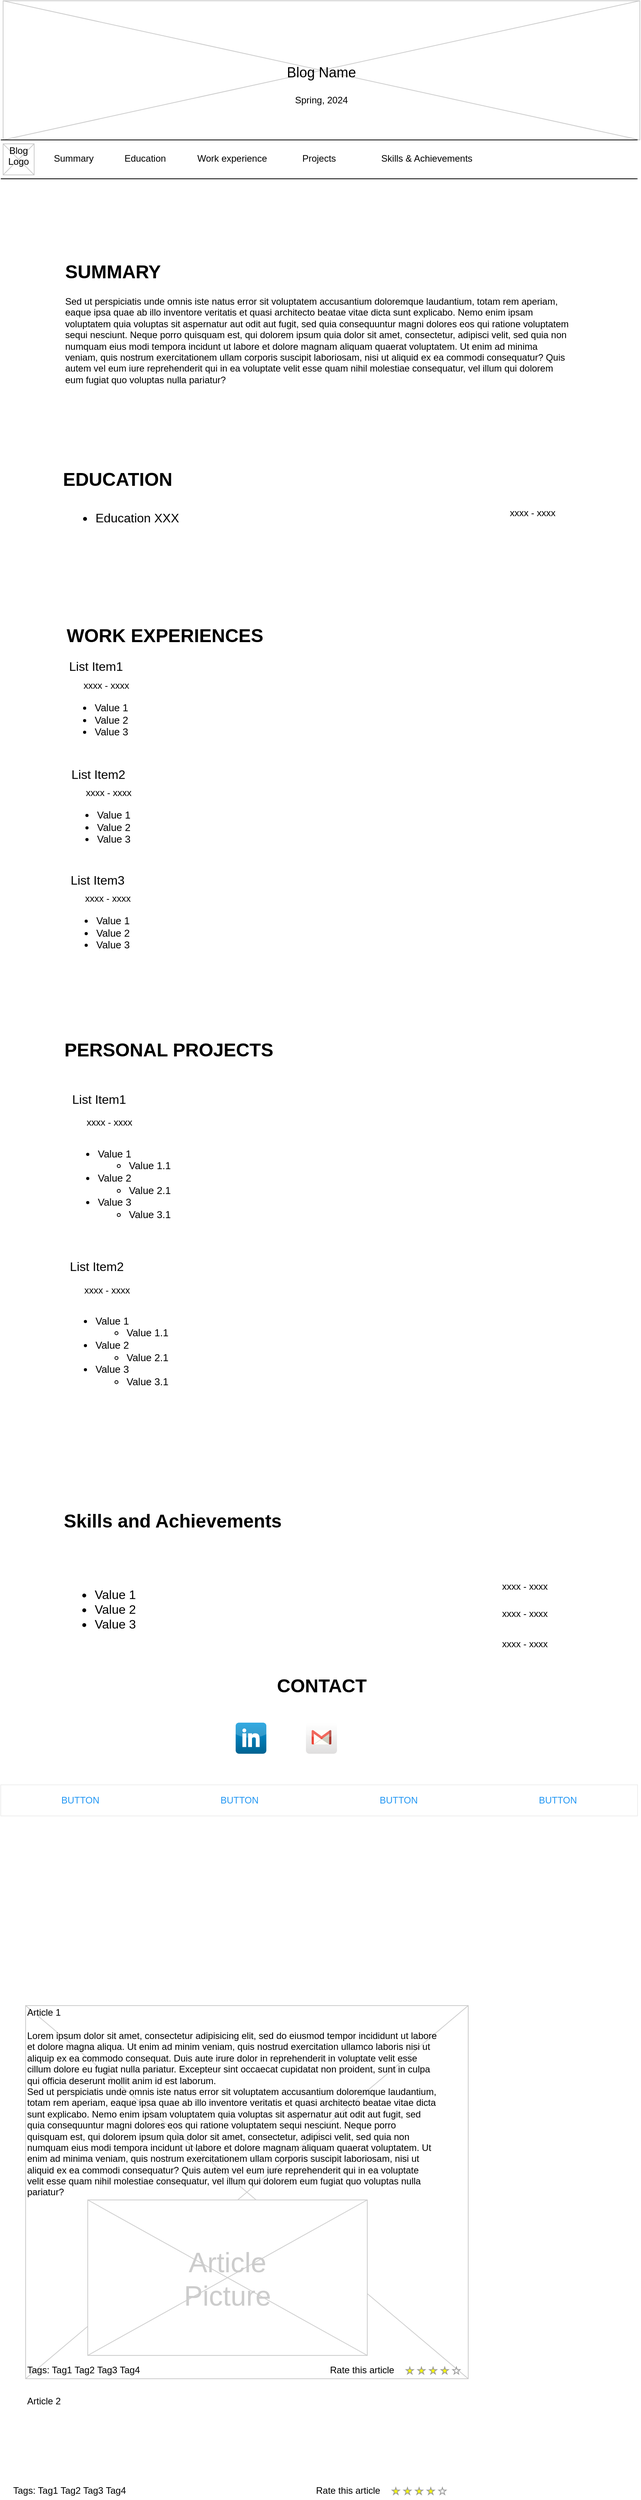 <mxfile version="22.1.5" type="device">
  <diagram name="Page-1" id="f1b7ffb7-ca1e-a977-7cf5-a751b3c06c05">
    <mxGraphModel dx="2390" dy="2469" grid="1" gridSize="10" guides="1" tooltips="1" connect="1" arrows="1" fold="1" page="1" pageScale="1" pageWidth="826" pageHeight="1169" background="none" math="0" shadow="0">
      <root>
        <mxCell id="0" />
        <mxCell id="1" parent="0" />
        <mxCell id="iEEB0pDzUWPU5OFboOjR-75" value="" style="verticalLabelPosition=bottom;verticalAlign=top;strokeWidth=1;shape=mxgraph.mockup.graphics.iconGrid;strokeColor=#CCCCCC;gridSize=1,1;" parent="1" vertex="1">
          <mxGeometry x="3" y="-1169" width="820" height="179" as="geometry" />
        </mxCell>
        <mxCell id="13" value="" style="verticalLabelPosition=bottom;verticalAlign=top;strokeWidth=1;shape=mxgraph.mockup.graphics.iconGrid;strokeColor=#CCCCCC;gridSize=1,1;" parent="1" vertex="1">
          <mxGeometry x="32" y="1410" width="570" height="480" as="geometry" />
        </mxCell>
        <mxCell id="3" value="" style="line;strokeWidth=1" parent="1" vertex="1">
          <mxGeometry y="-995" width="820" height="10" as="geometry" />
        </mxCell>
        <mxCell id="4" value="" style="line;strokeWidth=1" parent="1" vertex="1">
          <mxGeometry y="-945" width="820" height="10" as="geometry" />
        </mxCell>
        <mxCell id="5" value="Summary" style="text;spacingTop=-5;align=center;" parent="1" vertex="1">
          <mxGeometry x="68" y="-975" width="52" height="20" as="geometry" />
        </mxCell>
        <mxCell id="8" value="Article 1" style="text;spacingTop=-5;" parent="1" vertex="1">
          <mxGeometry x="32" y="1410" width="30" height="20" as="geometry" />
        </mxCell>
        <mxCell id="9" value="Lorem ipsum dolor sit amet, consectetur adipisicing elit, sed do eiusmod tempor incididunt ut labore et dolore magna aliqua. Ut enim ad minim veniam, quis nostrud exercitation ullamco laboris nisi ut aliquip ex ea commodo consequat. Duis aute irure dolor in reprehenderit in voluptate velit esse cillum dolore eu fugiat nulla pariatur. Excepteur sint occaecat cupidatat non proident, sunt in culpa qui officia deserunt mollit anim id est laborum.&#xa;Sed ut perspiciatis unde omnis iste natus error sit voluptatem accusantium doloremque laudantium, totam rem aperiam, eaque ipsa quae ab illo inventore veritatis et quasi architecto beatae vitae dicta sunt explicabo. Nemo enim ipsam voluptatem quia voluptas sit aspernatur aut odit aut fugit, sed quia consequuntur magni dolores eos qui ratione voluptatem sequi nesciunt. Neque porro quisquam est, qui dolorem ipsum quia dolor sit amet, consectetur, adipisci velit, sed quia non numquam eius modi tempora incidunt ut labore et dolore magnam aliquam quaerat voluptatem. Ut enim ad minima veniam, quis nostrum exercitationem ullam corporis suscipit laboriosam, nisi ut aliquid ex ea commodi consequatur? Quis autem vel eum iure reprehenderit qui in ea voluptate velit esse quam nihil molestiae consequatur, vel illum qui dolorem eum fugiat quo voluptas nulla pariatur?" style="text;spacingTop=-5;whiteSpace=wrap;align=left" parent="1" vertex="1">
          <mxGeometry x="32" y="1440" width="530" height="250" as="geometry" />
        </mxCell>
        <mxCell id="11" value="Spring, 2024" style="text;spacingTop=-5;" parent="1" vertex="1">
          <mxGeometry x="377" y="-1050" width="72" height="20" as="geometry" />
        </mxCell>
        <mxCell id="20" value="" style="verticalLabelPosition=bottom;verticalAlign=top;strokeWidth=1;shape=mxgraph.mockup.graphics.iconGrid;strokeColor=#CCCCCC;gridSize=1,1;" parent="1" vertex="1">
          <mxGeometry x="3" y="-985" width="40" height="40" as="geometry" />
        </mxCell>
        <mxCell id="21" value="Blog &#xa;Logo" style="text;spacingTop=-5;align=center" parent="1" vertex="1">
          <mxGeometry x="3" y="-985" width="40" height="40" as="geometry" />
        </mxCell>
        <mxCell id="25" value="" style="verticalLabelPosition=bottom;verticalAlign=top;strokeWidth=1;shape=mxgraph.mockup.graphics.iconGrid;strokeColor=#CCCCCC;gridSize=1,1;" parent="1" vertex="1">
          <mxGeometry x="112" y="1660" width="360" height="200" as="geometry" />
        </mxCell>
        <mxCell id="26" value="Article&#xa;Picture" style="text;spacingTop=-5;align=center;verticalAlign=middle;fontSize=36;fontColor=#CCCCCC" parent="1" vertex="1">
          <mxGeometry x="112" y="1660" width="360" height="200" as="geometry" />
        </mxCell>
        <mxCell id="28" value="Article 2" style="text;spacingTop=-5;" parent="1" vertex="1">
          <mxGeometry x="32" y="1910" width="30" height="20" as="geometry" />
        </mxCell>
        <mxCell id="37" value="" style="verticalLabelPosition=bottom;verticalAlign=top;strokeWidth=1;shape=mxgraph.mockup.misc.rating;strokeColor=#999999;fillColor=#ffff00;emptyFillColor=#ffffff;grade=4;ratingScale=5;ratingStyle=star;" parent="1" vertex="1">
          <mxGeometry x="522" y="1875.0" width="77.5" height="10" as="geometry" />
        </mxCell>
        <mxCell id="38" value="Rate this article" style="text;spacingTop=-5;" parent="1" vertex="1">
          <mxGeometry x="422.0" y="1870" width="30" height="20" as="geometry" />
        </mxCell>
        <mxCell id="41" value="" style="verticalLabelPosition=bottom;verticalAlign=top;strokeWidth=1;shape=mxgraph.mockup.misc.rating;strokeColor=#999999;fillColor=#ffff00;emptyFillColor=#ffffff;grade=4;ratingScale=5;ratingStyle=star;" parent="1" vertex="1">
          <mxGeometry x="504.0" y="2030" width="77.5" height="10" as="geometry" />
        </mxCell>
        <mxCell id="42" value="Rate this article" style="text;spacingTop=-5;" parent="1" vertex="1">
          <mxGeometry x="404.0" y="2025" width="30" height="20" as="geometry" />
        </mxCell>
        <mxCell id="47" value="Tags: Tag1 Tag2 Tag3 Tag4" style="text;spacingTop=-5;" parent="1" vertex="1">
          <mxGeometry x="32" y="1870.0" width="210" height="20" as="geometry" />
        </mxCell>
        <mxCell id="48" value="Tags: Tag1 Tag2 Tag3 Tag4" style="text;spacingTop=-5;" parent="1" vertex="1">
          <mxGeometry x="14" y="2025" width="210" height="20" as="geometry" />
        </mxCell>
        <mxCell id="iEEB0pDzUWPU5OFboOjR-80" value="Blog Name" style="text;spacingTop=-5;fontSize=18;fontStyle=0;align=center;" parent="1" vertex="1">
          <mxGeometry x="298" y="-1089.5" width="230" height="20" as="geometry" />
        </mxCell>
        <mxCell id="iEEB0pDzUWPU5OFboOjR-82" value="Education" style="text;spacingTop=-5;align=center;" parent="1" vertex="1">
          <mxGeometry x="160" y="-975" width="52" height="20" as="geometry" />
        </mxCell>
        <mxCell id="iEEB0pDzUWPU5OFboOjR-83" value="Work experience" style="text;spacingTop=-5;align=center;" parent="1" vertex="1">
          <mxGeometry x="254" y="-975" width="88" height="20" as="geometry" />
        </mxCell>
        <mxCell id="iEEB0pDzUWPU5OFboOjR-84" value="Projects" style="text;spacingTop=-5;align=center;" parent="1" vertex="1">
          <mxGeometry x="384" y="-975" width="52" height="20" as="geometry" />
        </mxCell>
        <mxCell id="iEEB0pDzUWPU5OFboOjR-85" value="Skills &amp; Achievements" style="text;spacingTop=-5;align=center;" parent="1" vertex="1">
          <mxGeometry x="487.75" y="-975" width="122" height="20" as="geometry" />
        </mxCell>
        <mxCell id="iEEB0pDzUWPU5OFboOjR-92" value="&lt;h1&gt;SUMMARY&lt;/h1&gt;&lt;p&gt;Sed ut perspiciatis unde omnis iste natus error sit voluptatem accusantium doloremque laudantium, totam rem aperiam, eaque ipsa quae ab illo inventore veritatis et quasi architecto beatae vitae dicta sunt explicabo. Nemo enim ipsam voluptatem quia voluptas sit aspernatur aut odit aut fugit, sed quia consequuntur magni dolores eos qui ratione voluptatem sequi nesciunt. Neque porro quisquam est, qui dolorem ipsum quia dolor sit amet, consectetur, adipisci velit, sed quia non numquam eius modi tempora incidunt ut labore et dolore magnam aliquam quaerat voluptatem. Ut enim ad minima veniam, quis nostrum exercitationem ullam corporis suscipit laboriosam, nisi ut aliquid ex ea commodi consequatur? Quis autem vel eum iure reprehenderit qui in ea voluptate velit esse quam nihil molestiae consequatur, vel illum qui dolorem eum fugiat quo voluptas nulla pariatur?&lt;br&gt;&lt;/p&gt;" style="text;html=1;strokeColor=none;fillColor=none;spacing=5;spacingTop=-20;whiteSpace=wrap;overflow=hidden;rounded=0;" parent="1" vertex="1">
          <mxGeometry x="78" y="-840" width="660" height="200" as="geometry" />
        </mxCell>
        <mxCell id="iEEB0pDzUWPU5OFboOjR-126" value="" style="group" parent="1" vertex="1" connectable="0">
          <mxGeometry x="80" y="-570" width="720" height="80.001" as="geometry" />
        </mxCell>
        <mxCell id="iEEB0pDzUWPU5OFboOjR-88" value="EDUCATION" style="text;strokeColor=none;fillColor=none;html=1;fontSize=24;fontStyle=1;verticalAlign=middle;align=center;" parent="iEEB0pDzUWPU5OFboOjR-126" vertex="1">
          <mxGeometry width="140" height="33.86" as="geometry" />
        </mxCell>
        <mxCell id="iEEB0pDzUWPU5OFboOjR-90" value="&lt;ul style=&quot;font-size: 16px;&quot;&gt;&lt;li&gt;Education XXX&lt;/li&gt;&lt;/ul&gt;" style="text;strokeColor=none;fillColor=none;html=1;whiteSpace=wrap;verticalAlign=middle;overflow=hidden;" parent="iEEB0pDzUWPU5OFboOjR-126" vertex="1">
          <mxGeometry y="37.672" width="720" height="42.328" as="geometry" />
        </mxCell>
        <mxCell id="YBDJlbpEpYIo4QEF9m6U-58" value="xxxx - xxxx" style="text;html=1;strokeColor=none;fillColor=none;align=center;verticalAlign=middle;whiteSpace=wrap;rounded=0;" vertex="1" parent="iEEB0pDzUWPU5OFboOjR-126">
          <mxGeometry x="570.001" y="40.755" width="69.844" height="39.246" as="geometry" />
        </mxCell>
        <mxCell id="iEEB0pDzUWPU5OFboOjR-127" value="" style="group" parent="1" vertex="1" connectable="0">
          <mxGeometry x="79" y="-371" width="453" height="440" as="geometry" />
        </mxCell>
        <mxCell id="iEEB0pDzUWPU5OFboOjR-91" value="WORK EXPERIENCES" style="text;strokeColor=none;fillColor=none;html=1;fontSize=24;fontStyle=1;verticalAlign=middle;align=center;" parent="iEEB0pDzUWPU5OFboOjR-127" vertex="1">
          <mxGeometry x="3" width="257" height="38.94" as="geometry" />
        </mxCell>
        <mxCell id="iEEB0pDzUWPU5OFboOjR-97" value="" style="group" parent="iEEB0pDzUWPU5OFboOjR-127" vertex="1" connectable="0">
          <mxGeometry x="3" y="177.168" width="450" height="126.549" as="geometry" />
        </mxCell>
        <mxCell id="iEEB0pDzUWPU5OFboOjR-93" value="&lt;ul style=&quot;font-size: 13px;&quot;&gt;&lt;li&gt;Value 1&lt;/li&gt;&lt;li&gt;Value 2&lt;/li&gt;&lt;li&gt;Value 3&lt;/li&gt;&lt;/ul&gt;" style="text;strokeColor=none;fillColor=none;html=1;whiteSpace=wrap;verticalAlign=middle;overflow=hidden;" parent="iEEB0pDzUWPU5OFboOjR-97" vertex="1">
          <mxGeometry y="48.673" width="450" height="77.876" as="geometry" />
        </mxCell>
        <mxCell id="iEEB0pDzUWPU5OFboOjR-94" value="&lt;font style=&quot;font-size: 16px;&quot;&gt;List Item2&lt;/font&gt;" style="text;strokeColor=none;fillColor=none;align=left;verticalAlign=middle;spacingLeft=4;spacingRight=4;overflow=hidden;points=[[0,0.5],[1,0.5]];portConstraint=eastwest;rotatable=0;whiteSpace=wrap;html=1;" parent="iEEB0pDzUWPU5OFboOjR-97" vertex="1">
          <mxGeometry x="3" width="145" height="38.938" as="geometry" />
        </mxCell>
        <mxCell id="iEEB0pDzUWPU5OFboOjR-96" value="xxxx - xxxx" style="text;html=1;strokeColor=none;fillColor=none;align=center;verticalAlign=middle;whiteSpace=wrap;rounded=0;" parent="iEEB0pDzUWPU5OFboOjR-97" vertex="1">
          <mxGeometry x="22" y="29.204" width="70" height="29.204" as="geometry" />
        </mxCell>
        <mxCell id="iEEB0pDzUWPU5OFboOjR-98" value="" style="group" parent="iEEB0pDzUWPU5OFboOjR-127" vertex="1" connectable="0">
          <mxGeometry y="38.938" width="450" height="126.549" as="geometry" />
        </mxCell>
        <mxCell id="iEEB0pDzUWPU5OFboOjR-99" value="&lt;ul style=&quot;font-size: 13px;&quot;&gt;&lt;li&gt;Value 1&lt;/li&gt;&lt;li&gt;Value 2&lt;/li&gt;&lt;li&gt;Value 3&lt;/li&gt;&lt;/ul&gt;" style="text;strokeColor=none;fillColor=none;html=1;whiteSpace=wrap;verticalAlign=middle;overflow=hidden;" parent="iEEB0pDzUWPU5OFboOjR-98" vertex="1">
          <mxGeometry y="48.673" width="450" height="77.876" as="geometry" />
        </mxCell>
        <mxCell id="iEEB0pDzUWPU5OFboOjR-100" value="&lt;font style=&quot;font-size: 16px;&quot;&gt;List Item1&lt;/font&gt;" style="text;strokeColor=none;fillColor=none;align=left;verticalAlign=middle;spacingLeft=4;spacingRight=4;overflow=hidden;points=[[0,0.5],[1,0.5]];portConstraint=eastwest;rotatable=0;whiteSpace=wrap;html=1;" parent="iEEB0pDzUWPU5OFboOjR-98" vertex="1">
          <mxGeometry x="3" width="145" height="38.938" as="geometry" />
        </mxCell>
        <mxCell id="iEEB0pDzUWPU5OFboOjR-101" value="xxxx - xxxx" style="text;html=1;strokeColor=none;fillColor=none;align=center;verticalAlign=middle;whiteSpace=wrap;rounded=0;" parent="iEEB0pDzUWPU5OFboOjR-98" vertex="1">
          <mxGeometry x="22" y="29.204" width="70" height="29.204" as="geometry" />
        </mxCell>
        <mxCell id="iEEB0pDzUWPU5OFboOjR-102" value="" style="group" parent="iEEB0pDzUWPU5OFboOjR-127" vertex="1" connectable="0">
          <mxGeometry x="2" y="313.451" width="450" height="126.549" as="geometry" />
        </mxCell>
        <mxCell id="iEEB0pDzUWPU5OFboOjR-103" value="&lt;ul style=&quot;font-size: 13px;&quot;&gt;&lt;li&gt;Value 1&lt;/li&gt;&lt;li&gt;Value 2&lt;/li&gt;&lt;li&gt;Value 3&lt;/li&gt;&lt;/ul&gt;" style="text;strokeColor=none;fillColor=none;html=1;whiteSpace=wrap;verticalAlign=middle;overflow=hidden;" parent="iEEB0pDzUWPU5OFboOjR-102" vertex="1">
          <mxGeometry y="48.673" width="450" height="77.876" as="geometry" />
        </mxCell>
        <mxCell id="iEEB0pDzUWPU5OFboOjR-104" value="&lt;font style=&quot;font-size: 16px;&quot;&gt;List Item3&lt;/font&gt;" style="text;strokeColor=none;fillColor=none;align=left;verticalAlign=middle;spacingLeft=4;spacingRight=4;overflow=hidden;points=[[0,0.5],[1,0.5]];portConstraint=eastwest;rotatable=0;whiteSpace=wrap;html=1;" parent="iEEB0pDzUWPU5OFboOjR-102" vertex="1">
          <mxGeometry x="3" width="145" height="38.938" as="geometry" />
        </mxCell>
        <mxCell id="iEEB0pDzUWPU5OFboOjR-105" value="xxxx - xxxx" style="text;html=1;strokeColor=none;fillColor=none;align=center;verticalAlign=middle;whiteSpace=wrap;rounded=0;" parent="iEEB0pDzUWPU5OFboOjR-102" vertex="1">
          <mxGeometry x="22" y="29.204" width="70" height="29.204" as="geometry" />
        </mxCell>
        <mxCell id="iEEB0pDzUWPU5OFboOjR-128" value="" style="group" parent="1" vertex="1" connectable="0">
          <mxGeometry x="80" y="161" width="452" height="480" as="geometry" />
        </mxCell>
        <mxCell id="iEEB0pDzUWPU5OFboOjR-108" value="PERSONAL PROJECTS" style="text;strokeColor=none;fillColor=none;html=1;fontSize=24;fontStyle=1;verticalAlign=middle;align=center;" parent="iEEB0pDzUWPU5OFboOjR-128" vertex="1">
          <mxGeometry x="2" width="268" height="39.18" as="geometry" />
        </mxCell>
        <mxCell id="iEEB0pDzUWPU5OFboOjR-113" value="" style="group" parent="iEEB0pDzUWPU5OFboOjR-128" vertex="1" connectable="0">
          <mxGeometry x="3" y="58.776" width="449" height="205.714" as="geometry" />
        </mxCell>
        <mxCell id="iEEB0pDzUWPU5OFboOjR-114" value="&lt;ul style=&quot;font-size: 13px;&quot;&gt;&lt;li&gt;Value 1&lt;/li&gt;&lt;ul&gt;&lt;li&gt;Value 1.1&lt;/li&gt;&lt;/ul&gt;&lt;li&gt;Value 2&lt;/li&gt;&lt;ul&gt;&lt;li&gt;Value 2.1&lt;/li&gt;&lt;/ul&gt;&lt;li&gt;Value 3&lt;/li&gt;&lt;ul&gt;&lt;li&gt;Value 3.1&lt;/li&gt;&lt;/ul&gt;&lt;/ul&gt;" style="text;strokeColor=none;fillColor=none;html=1;whiteSpace=wrap;verticalAlign=middle;overflow=hidden;" parent="iEEB0pDzUWPU5OFboOjR-113" vertex="1">
          <mxGeometry y="60.504" width="449" height="145.21" as="geometry" />
        </mxCell>
        <mxCell id="iEEB0pDzUWPU5OFboOjR-115" value="&lt;font style=&quot;font-size: 16px;&quot;&gt;List Item1&lt;/font&gt;" style="text;strokeColor=none;fillColor=none;align=left;verticalAlign=middle;spacingLeft=4;spacingRight=4;overflow=hidden;points=[[0,0.5],[1,0.5]];portConstraint=eastwest;rotatable=0;whiteSpace=wrap;html=1;" parent="iEEB0pDzUWPU5OFboOjR-113" vertex="1">
          <mxGeometry x="2.993" width="144.678" height="48.403" as="geometry" />
        </mxCell>
        <mxCell id="iEEB0pDzUWPU5OFboOjR-116" value="xxxx - xxxx" style="text;html=1;strokeColor=none;fillColor=none;align=center;verticalAlign=middle;whiteSpace=wrap;rounded=0;" parent="iEEB0pDzUWPU5OFboOjR-113" vertex="1">
          <mxGeometry x="21.951" y="36.303" width="69.844" height="36.303" as="geometry" />
        </mxCell>
        <mxCell id="iEEB0pDzUWPU5OFboOjR-121" value="" style="group" parent="iEEB0pDzUWPU5OFboOjR-128" vertex="1" connectable="0">
          <mxGeometry y="274.286" width="449" height="205.714" as="geometry" />
        </mxCell>
        <mxCell id="iEEB0pDzUWPU5OFboOjR-122" value="&lt;ul style=&quot;font-size: 13px;&quot;&gt;&lt;li&gt;Value 1&lt;/li&gt;&lt;ul&gt;&lt;li&gt;Value 1.1&lt;/li&gt;&lt;/ul&gt;&lt;li&gt;Value 2&lt;/li&gt;&lt;ul&gt;&lt;li&gt;Value 2.1&lt;/li&gt;&lt;/ul&gt;&lt;li&gt;Value 3&lt;/li&gt;&lt;ul&gt;&lt;li&gt;Value 3.1&lt;/li&gt;&lt;/ul&gt;&lt;/ul&gt;" style="text;strokeColor=none;fillColor=none;html=1;whiteSpace=wrap;verticalAlign=middle;overflow=hidden;" parent="iEEB0pDzUWPU5OFboOjR-121" vertex="1">
          <mxGeometry y="60.504" width="449" height="145.21" as="geometry" />
        </mxCell>
        <mxCell id="iEEB0pDzUWPU5OFboOjR-123" value="&lt;font style=&quot;font-size: 16px;&quot;&gt;List Item2&lt;/font&gt;" style="text;strokeColor=none;fillColor=none;align=left;verticalAlign=middle;spacingLeft=4;spacingRight=4;overflow=hidden;points=[[0,0.5],[1,0.5]];portConstraint=eastwest;rotatable=0;whiteSpace=wrap;html=1;" parent="iEEB0pDzUWPU5OFboOjR-121" vertex="1">
          <mxGeometry x="2.993" width="144.678" height="48.403" as="geometry" />
        </mxCell>
        <mxCell id="iEEB0pDzUWPU5OFboOjR-124" value="xxxx - xxxx" style="text;html=1;strokeColor=none;fillColor=none;align=center;verticalAlign=middle;whiteSpace=wrap;rounded=0;" parent="iEEB0pDzUWPU5OFboOjR-121" vertex="1">
          <mxGeometry x="21.951" y="36.303" width="69.844" height="36.303" as="geometry" />
        </mxCell>
        <mxCell id="iEEB0pDzUWPU5OFboOjR-131" value="" style="group" parent="1" vertex="1" connectable="0">
          <mxGeometry x="79" y="765" width="639" height="200" as="geometry" />
        </mxCell>
        <mxCell id="iEEB0pDzUWPU5OFboOjR-125" value="Skills and Achievements" style="text;strokeColor=none;fillColor=none;html=1;fontSize=24;fontStyle=1;verticalAlign=middle;align=center;" parent="iEEB0pDzUWPU5OFboOjR-131" vertex="1">
          <mxGeometry x="1" width="282" height="43.243" as="geometry" />
        </mxCell>
        <mxCell id="iEEB0pDzUWPU5OFboOjR-130" value="&lt;ul style=&quot;font-size: 16px;&quot;&gt;&lt;li&gt;Value 1&lt;/li&gt;&lt;li&gt;Value 2&lt;/li&gt;&lt;li&gt;Value 3&lt;/li&gt;&lt;/ul&gt;" style="text;strokeColor=none;fillColor=none;html=1;whiteSpace=wrap;verticalAlign=middle;overflow=hidden;" parent="iEEB0pDzUWPU5OFboOjR-131" vertex="1">
          <mxGeometry y="70.27" width="220" height="129.73" as="geometry" />
        </mxCell>
        <mxCell id="iEEB0pDzUWPU5OFboOjR-133" value="xxxx - xxxx" style="text;html=1;strokeColor=none;fillColor=none;align=center;verticalAlign=middle;whiteSpace=wrap;rounded=0;" parent="iEEB0pDzUWPU5OFboOjR-131" vertex="1">
          <mxGeometry x="561.001" y="86.485" width="69.844" height="39.246" as="geometry" />
        </mxCell>
        <mxCell id="iEEB0pDzUWPU5OFboOjR-134" value="xxxx - xxxx" style="text;html=1;strokeColor=none;fillColor=none;align=center;verticalAlign=middle;whiteSpace=wrap;rounded=0;" parent="iEEB0pDzUWPU5OFboOjR-131" vertex="1">
          <mxGeometry x="561.001" y="121.512" width="69.844" height="39.246" as="geometry" />
        </mxCell>
        <mxCell id="iEEB0pDzUWPU5OFboOjR-135" value="xxxx - xxxx" style="text;html=1;strokeColor=none;fillColor=none;align=center;verticalAlign=middle;whiteSpace=wrap;rounded=0;" parent="iEEB0pDzUWPU5OFboOjR-131" vertex="1">
          <mxGeometry x="561.001" y="160.755" width="69.844" height="39.246" as="geometry" />
        </mxCell>
        <mxCell id="iEEB0pDzUWPU5OFboOjR-142" value="" style="shape=rect;fillColor=#ffffff;strokeColor=#eeeeee;shadow=0;" parent="1" vertex="1">
          <mxGeometry y="1126" width="820" height="40" as="geometry" />
        </mxCell>
        <mxCell id="iEEB0pDzUWPU5OFboOjR-143" value="BUTTON" style="shape=rect;strokeColor=none;fillColor=none;fontSize=12;fontColor=#2196F3;dashed=0;whiteSpace=wrap;html=1;" parent="iEEB0pDzUWPU5OFboOjR-142" vertex="1">
          <mxGeometry width="205.0" height="40" as="geometry" />
        </mxCell>
        <mxCell id="iEEB0pDzUWPU5OFboOjR-144" value="BUTTON" style="shape=rect;strokeColor=none;fillColor=none;fontSize=12;fontColor=#2196F3;dashed=0;whiteSpace=wrap;html=1;" parent="iEEB0pDzUWPU5OFboOjR-142" vertex="1">
          <mxGeometry x="205.0" width="205.0" height="40" as="geometry" />
        </mxCell>
        <mxCell id="iEEB0pDzUWPU5OFboOjR-145" value="BUTTON" style="shape=rect;strokeColor=none;fillColor=none;fontSize=12;fontColor=#2196F3;dashed=0;whiteSpace=wrap;html=1;" parent="iEEB0pDzUWPU5OFboOjR-142" vertex="1">
          <mxGeometry x="410.0" width="205.0" height="40" as="geometry" />
        </mxCell>
        <mxCell id="iEEB0pDzUWPU5OFboOjR-146" value="BUTTON" style="shape=rect;strokeColor=none;fillColor=none;fontSize=12;fontColor=#2196F3;dashed=0;whiteSpace=wrap;html=1;" parent="iEEB0pDzUWPU5OFboOjR-142" vertex="1">
          <mxGeometry x="615" width="205.0" height="40" as="geometry" />
        </mxCell>
        <mxCell id="YBDJlbpEpYIo4QEF9m6U-48" value="" style="dashed=0;outlineConnect=0;html=1;align=center;labelPosition=center;verticalLabelPosition=bottom;verticalAlign=top;shape=mxgraph.webicons.linkedin;fillColor=#0095DB;gradientColor=#006391" vertex="1" parent="1">
          <mxGeometry x="302.5" y="1046" width="39.5" height="40" as="geometry" />
        </mxCell>
        <mxCell id="YBDJlbpEpYIo4QEF9m6U-49" value="" style="dashed=0;outlineConnect=0;html=1;align=center;labelPosition=center;verticalLabelPosition=bottom;verticalAlign=top;shape=mxgraph.webicons.gmail;gradientColor=#DFDEDE" vertex="1" parent="1">
          <mxGeometry x="393" y="1046" width="40" height="40" as="geometry" />
        </mxCell>
        <mxCell id="YBDJlbpEpYIo4QEF9m6U-50" value="" style="shape=image;html=1;verticalAlign=top;verticalLabelPosition=bottom;labelBackgroundColor=#ffffff;imageAspect=0;aspect=fixed;image=https://cdn3.iconfinder.com/data/icons/2018-social-media-logotypes/1000/2018_social_media_popular_app_logo_facebook-128.png" vertex="1" parent="1">
          <mxGeometry x="483" y="1046" width="39" height="39" as="geometry" />
        </mxCell>
        <mxCell id="YBDJlbpEpYIo4QEF9m6U-51" value="CONTACT" style="text;strokeColor=none;fillColor=none;html=1;fontSize=24;fontStyle=1;verticalAlign=middle;align=center;" vertex="1" parent="1">
          <mxGeometry x="308" y="979" width="210" height="39.184" as="geometry" />
        </mxCell>
      </root>
    </mxGraphModel>
  </diagram>
</mxfile>
